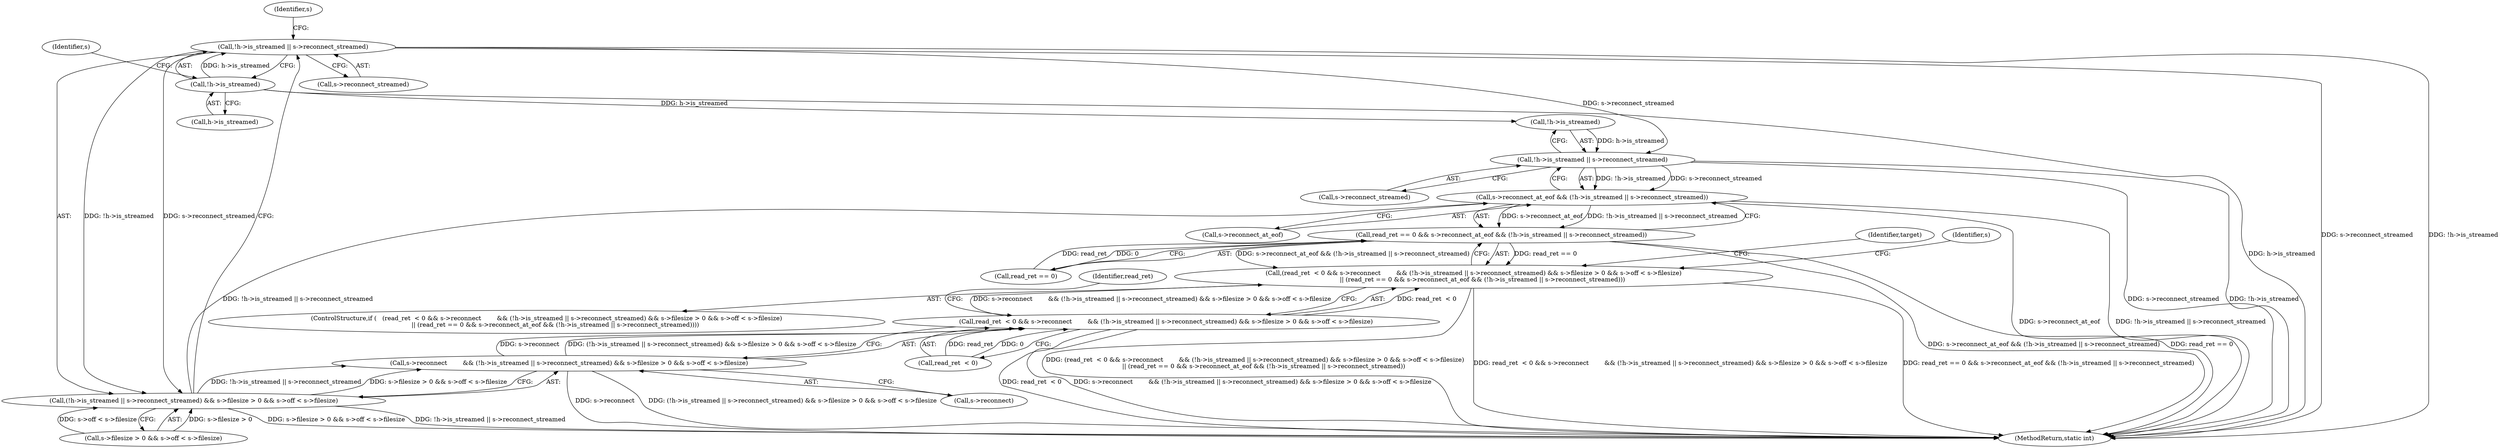 digraph "0_FFmpeg_2a05c8f813de6f2278827734bf8102291e7484aa_4@API" {
"1000249" [label="(Call,!h->is_streamed || s->reconnect_streamed)"];
"1000250" [label="(Call,!h->is_streamed)"];
"1000248" [label="(Call,(!h->is_streamed || s->reconnect_streamed) && s->filesize > 0 && s->off < s->filesize)"];
"1000244" [label="(Call,s->reconnect        && (!h->is_streamed || s->reconnect_streamed) && s->filesize > 0 && s->off < s->filesize)"];
"1000240" [label="(Call,read_ret  < 0 && s->reconnect        && (!h->is_streamed || s->reconnect_streamed) && s->filesize > 0 && s->off < s->filesize)"];
"1000239" [label="(Call,(read_ret  < 0 && s->reconnect        && (!h->is_streamed || s->reconnect_streamed) && s->filesize > 0 && s->off < s->filesize)\n         || (read_ret == 0 && s->reconnect_at_eof && (!h->is_streamed || s->reconnect_streamed)))"];
"1000274" [label="(Call,s->reconnect_at_eof && (!h->is_streamed || s->reconnect_streamed))"];
"1000270" [label="(Call,read_ret == 0 && s->reconnect_at_eof && (!h->is_streamed || s->reconnect_streamed))"];
"1000278" [label="(Call,!h->is_streamed || s->reconnect_streamed)"];
"1000283" [label="(Call,s->reconnect_streamed)"];
"1000255" [label="(Identifier,s)"];
"1000241" [label="(Call,read_ret  < 0)"];
"1000289" [label="(Identifier,target)"];
"1000254" [label="(Call,s->reconnect_streamed)"];
"1000239" [label="(Call,(read_ret  < 0 && s->reconnect        && (!h->is_streamed || s->reconnect_streamed) && s->filesize > 0 && s->off < s->filesize)\n         || (read_ret == 0 && s->reconnect_at_eof && (!h->is_streamed || s->reconnect_streamed)))"];
"1000275" [label="(Call,s->reconnect_at_eof)"];
"1000279" [label="(Call,!h->is_streamed)"];
"1000257" [label="(Call,s->filesize > 0 && s->off < s->filesize)"];
"1000251" [label="(Call,h->is_streamed)"];
"1000250" [label="(Call,!h->is_streamed)"];
"1000272" [label="(Identifier,read_ret)"];
"1000240" [label="(Call,read_ret  < 0 && s->reconnect        && (!h->is_streamed || s->reconnect_streamed) && s->filesize > 0 && s->off < s->filesize)"];
"1000248" [label="(Call,(!h->is_streamed || s->reconnect_streamed) && s->filesize > 0 && s->off < s->filesize)"];
"1000244" [label="(Call,s->reconnect        && (!h->is_streamed || s->reconnect_streamed) && s->filesize > 0 && s->off < s->filesize)"];
"1000249" [label="(Call,!h->is_streamed || s->reconnect_streamed)"];
"1000370" [label="(MethodReturn,static int)"];
"1000260" [label="(Identifier,s)"];
"1000245" [label="(Call,s->reconnect)"];
"1000271" [label="(Call,read_ret == 0)"];
"1000238" [label="(ControlStructure,if (   (read_ret  < 0 && s->reconnect        && (!h->is_streamed || s->reconnect_streamed) && s->filesize > 0 && s->off < s->filesize)\n         || (read_ret == 0 && s->reconnect_at_eof && (!h->is_streamed || s->reconnect_streamed))))"];
"1000365" [label="(Identifier,s)"];
"1000278" [label="(Call,!h->is_streamed || s->reconnect_streamed)"];
"1000270" [label="(Call,read_ret == 0 && s->reconnect_at_eof && (!h->is_streamed || s->reconnect_streamed))"];
"1000274" [label="(Call,s->reconnect_at_eof && (!h->is_streamed || s->reconnect_streamed))"];
"1000249" -> "1000248"  [label="AST: "];
"1000249" -> "1000250"  [label="CFG: "];
"1000249" -> "1000254"  [label="CFG: "];
"1000250" -> "1000249"  [label="AST: "];
"1000254" -> "1000249"  [label="AST: "];
"1000260" -> "1000249"  [label="CFG: "];
"1000248" -> "1000249"  [label="CFG: "];
"1000249" -> "1000370"  [label="DDG: s->reconnect_streamed"];
"1000249" -> "1000370"  [label="DDG: !h->is_streamed"];
"1000249" -> "1000248"  [label="DDG: !h->is_streamed"];
"1000249" -> "1000248"  [label="DDG: s->reconnect_streamed"];
"1000250" -> "1000249"  [label="DDG: h->is_streamed"];
"1000249" -> "1000278"  [label="DDG: s->reconnect_streamed"];
"1000250" -> "1000251"  [label="CFG: "];
"1000251" -> "1000250"  [label="AST: "];
"1000255" -> "1000250"  [label="CFG: "];
"1000250" -> "1000370"  [label="DDG: h->is_streamed"];
"1000250" -> "1000279"  [label="DDG: h->is_streamed"];
"1000248" -> "1000244"  [label="AST: "];
"1000248" -> "1000257"  [label="CFG: "];
"1000257" -> "1000248"  [label="AST: "];
"1000244" -> "1000248"  [label="CFG: "];
"1000248" -> "1000370"  [label="DDG: s->filesize > 0 && s->off < s->filesize"];
"1000248" -> "1000370"  [label="DDG: !h->is_streamed || s->reconnect_streamed"];
"1000248" -> "1000244"  [label="DDG: !h->is_streamed || s->reconnect_streamed"];
"1000248" -> "1000244"  [label="DDG: s->filesize > 0 && s->off < s->filesize"];
"1000257" -> "1000248"  [label="DDG: s->filesize > 0"];
"1000257" -> "1000248"  [label="DDG: s->off < s->filesize"];
"1000248" -> "1000274"  [label="DDG: !h->is_streamed || s->reconnect_streamed"];
"1000244" -> "1000240"  [label="AST: "];
"1000244" -> "1000245"  [label="CFG: "];
"1000245" -> "1000244"  [label="AST: "];
"1000240" -> "1000244"  [label="CFG: "];
"1000244" -> "1000370"  [label="DDG: s->reconnect"];
"1000244" -> "1000370"  [label="DDG: (!h->is_streamed || s->reconnect_streamed) && s->filesize > 0 && s->off < s->filesize"];
"1000244" -> "1000240"  [label="DDG: s->reconnect"];
"1000244" -> "1000240"  [label="DDG: (!h->is_streamed || s->reconnect_streamed) && s->filesize > 0 && s->off < s->filesize"];
"1000240" -> "1000239"  [label="AST: "];
"1000240" -> "1000241"  [label="CFG: "];
"1000241" -> "1000240"  [label="AST: "];
"1000272" -> "1000240"  [label="CFG: "];
"1000239" -> "1000240"  [label="CFG: "];
"1000240" -> "1000370"  [label="DDG: s->reconnect        && (!h->is_streamed || s->reconnect_streamed) && s->filesize > 0 && s->off < s->filesize"];
"1000240" -> "1000370"  [label="DDG: read_ret  < 0"];
"1000240" -> "1000239"  [label="DDG: read_ret  < 0"];
"1000240" -> "1000239"  [label="DDG: s->reconnect        && (!h->is_streamed || s->reconnect_streamed) && s->filesize > 0 && s->off < s->filesize"];
"1000241" -> "1000240"  [label="DDG: read_ret"];
"1000241" -> "1000240"  [label="DDG: 0"];
"1000239" -> "1000238"  [label="AST: "];
"1000239" -> "1000270"  [label="CFG: "];
"1000270" -> "1000239"  [label="AST: "];
"1000289" -> "1000239"  [label="CFG: "];
"1000365" -> "1000239"  [label="CFG: "];
"1000239" -> "1000370"  [label="DDG: (read_ret  < 0 && s->reconnect        && (!h->is_streamed || s->reconnect_streamed) && s->filesize > 0 && s->off < s->filesize)\n         || (read_ret == 0 && s->reconnect_at_eof && (!h->is_streamed || s->reconnect_streamed))"];
"1000239" -> "1000370"  [label="DDG: read_ret  < 0 && s->reconnect        && (!h->is_streamed || s->reconnect_streamed) && s->filesize > 0 && s->off < s->filesize"];
"1000239" -> "1000370"  [label="DDG: read_ret == 0 && s->reconnect_at_eof && (!h->is_streamed || s->reconnect_streamed)"];
"1000270" -> "1000239"  [label="DDG: read_ret == 0"];
"1000270" -> "1000239"  [label="DDG: s->reconnect_at_eof && (!h->is_streamed || s->reconnect_streamed)"];
"1000274" -> "1000270"  [label="AST: "];
"1000274" -> "1000275"  [label="CFG: "];
"1000274" -> "1000278"  [label="CFG: "];
"1000275" -> "1000274"  [label="AST: "];
"1000278" -> "1000274"  [label="AST: "];
"1000270" -> "1000274"  [label="CFG: "];
"1000274" -> "1000370"  [label="DDG: s->reconnect_at_eof"];
"1000274" -> "1000370"  [label="DDG: !h->is_streamed || s->reconnect_streamed"];
"1000274" -> "1000270"  [label="DDG: s->reconnect_at_eof"];
"1000274" -> "1000270"  [label="DDG: !h->is_streamed || s->reconnect_streamed"];
"1000278" -> "1000274"  [label="DDG: !h->is_streamed"];
"1000278" -> "1000274"  [label="DDG: s->reconnect_streamed"];
"1000270" -> "1000271"  [label="CFG: "];
"1000271" -> "1000270"  [label="AST: "];
"1000270" -> "1000370"  [label="DDG: s->reconnect_at_eof && (!h->is_streamed || s->reconnect_streamed)"];
"1000270" -> "1000370"  [label="DDG: read_ret == 0"];
"1000271" -> "1000270"  [label="DDG: read_ret"];
"1000271" -> "1000270"  [label="DDG: 0"];
"1000278" -> "1000279"  [label="CFG: "];
"1000278" -> "1000283"  [label="CFG: "];
"1000279" -> "1000278"  [label="AST: "];
"1000283" -> "1000278"  [label="AST: "];
"1000278" -> "1000370"  [label="DDG: s->reconnect_streamed"];
"1000278" -> "1000370"  [label="DDG: !h->is_streamed"];
"1000279" -> "1000278"  [label="DDG: h->is_streamed"];
}
